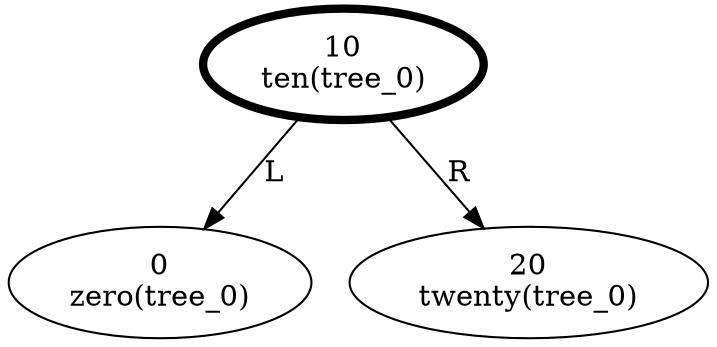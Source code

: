 digraph {
  node_10 [penwidth=4];  // this is the root node

  node_10 [label="10
ten(tree_0)"]
  node_10 -> node_0 [label="L"];
  node_10 -> node_20 [label="R"];

  node_0 [label="0
zero(tree_0)"]
  node_20 [label="20
twenty(tree_0)"]
}

